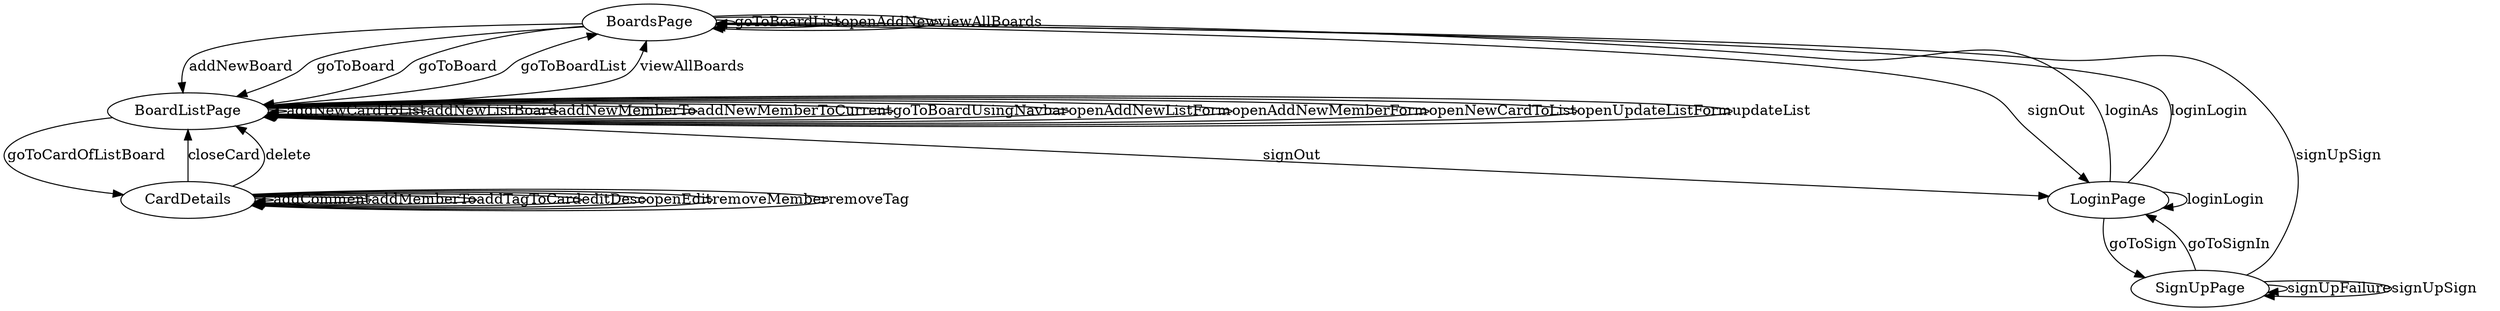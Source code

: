 digraph G {
  BoardsPage;
  BoardListPage;
  CardDetails;
  LoginPage;
  SignUpPage;
  BoardsPage -> BoardListPage [ label="addNewBoard" ];
  BoardsPage -> BoardListPage [ label="goToBoard" ];
  BoardsPage -> BoardsPage [ label="goToBoardList" ];
  BoardsPage -> BoardListPage [ label="goToBoard" ];
  BoardsPage -> BoardsPage [ label="openAddNew" ];
  BoardsPage -> LoginPage [ label="signOut" ];
  BoardsPage -> BoardsPage [ label="viewAllBoards" ];
  BoardListPage -> BoardListPage [ label="addNewCardToList" ];
  BoardListPage -> BoardListPage [ label="addNewListBoard" ];
  BoardListPage -> BoardListPage [ label="addNewMemberTo" ];
  BoardListPage -> BoardListPage [ label="addNewMemberToCurrent" ];
  BoardListPage -> BoardsPage [ label="goToBoardList" ];
  BoardListPage -> BoardListPage [ label="goToBoardUsingNavbar" ];
  BoardListPage -> CardDetails [ label="goToCardOfListBoard" ];
  BoardListPage -> BoardListPage [ label="openAddNewListForm" ];
  BoardListPage -> BoardListPage [ label="openAddNewMemberForm" ];
  BoardListPage -> BoardListPage [ label="openNewCardToList" ];
  BoardListPage -> BoardListPage [ label="openUpdateListForm" ];
  BoardListPage -> LoginPage [ label="signOut" ];
  BoardListPage -> BoardListPage [ label="updateList" ];
  BoardListPage -> BoardsPage [ label="viewAllBoards" ];
  CardDetails -> CardDetails [ label="addComment" ];
  CardDetails -> CardDetails [ label="addMemberTo" ];
  CardDetails -> CardDetails [ label="addTagToCard" ];
  CardDetails -> BoardListPage [ label="closeCard" ];
  CardDetails -> BoardListPage [ label="delete" ];
  CardDetails -> CardDetails [ label="editDesc" ];
  CardDetails -> CardDetails [ label="openEdit" ];
  CardDetails -> CardDetails [ label="removeMember" ];
  CardDetails -> CardDetails [ label="removeTag" ];
  LoginPage -> SignUpPage [ label="goToSign" ];
  LoginPage -> BoardsPage [ label="loginAs" ];
  LoginPage -> LoginPage [ label="loginLogin" ];
  LoginPage -> BoardsPage [ label="loginLogin" ];
  SignUpPage -> LoginPage [ label="goToSignIn" ];
  SignUpPage -> SignUpPage [ label="signUpFailure" ];
  SignUpPage -> SignUpPage [ label="signUpSign" ];
  SignUpPage -> BoardsPage [ label="signUpSign" ];
}
